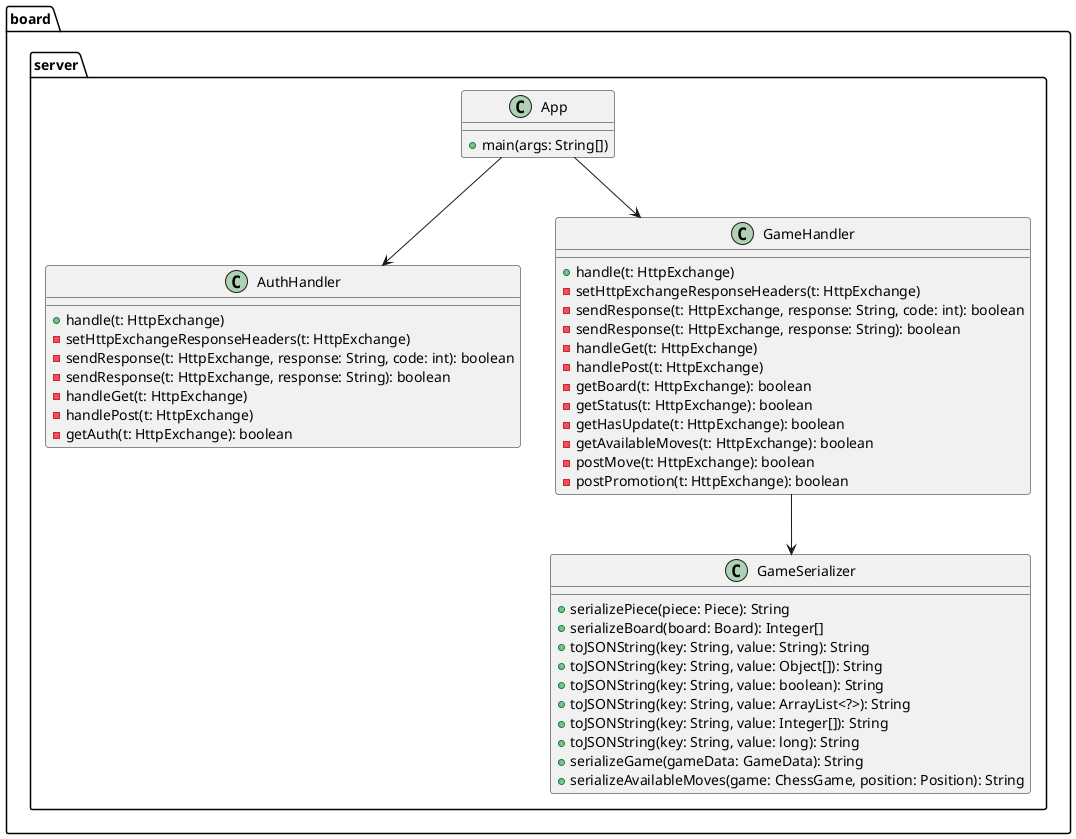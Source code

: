 @startuml server-java

package board {
    package server {
    }
}

class board.server.App {
    + main(args: String[])
}

class board.server.AuthHandler {
    + handle(t: HttpExchange)
    - setHttpExchangeResponseHeaders(t: HttpExchange)
    - sendResponse(t: HttpExchange, response: String, code: int): boolean
    - sendResponse(t: HttpExchange, response: String): boolean
    - handleGet(t: HttpExchange)
    - handlePost(t: HttpExchange)
    - getAuth(t: HttpExchange): boolean
}

class board.server.GameHandler {
    + handle(t: HttpExchange)
    - setHttpExchangeResponseHeaders(t: HttpExchange)
    - sendResponse(t: HttpExchange, response: String, code: int): boolean
    - sendResponse(t: HttpExchange, response: String): boolean
    - handleGet(t: HttpExchange)
    - handlePost(t: HttpExchange)
    - getBoard(t: HttpExchange): boolean
    - getStatus(t: HttpExchange): boolean
    - getHasUpdate(t: HttpExchange): boolean
    - getAvailableMoves(t: HttpExchange): boolean
    - postMove(t: HttpExchange): boolean
    - postPromotion(t: HttpExchange): boolean
}

class board.server.GameSerializer {
    + serializePiece(piece: Piece): String
    + serializeBoard(board: Board): Integer[]
    + toJSONString(key: String, value: String): String
    + toJSONString(key: String, value: Object[]): String
    + toJSONString(key: String, value: boolean): String
    + toJSONString(key: String, value: ArrayList<?>): String
    + toJSONString(key: String, value: Integer[]): String
    + toJSONString(key: String, value: long): String
    + serializeGame(gameData: GameData): String
    + serializeAvailableMoves(game: ChessGame, position: Position): String
}

board.server.App --> board.server.AuthHandler
board.server.App --> board.server.GameHandler
board.server.GameHandler --> board.server.GameSerializer

@enduml
